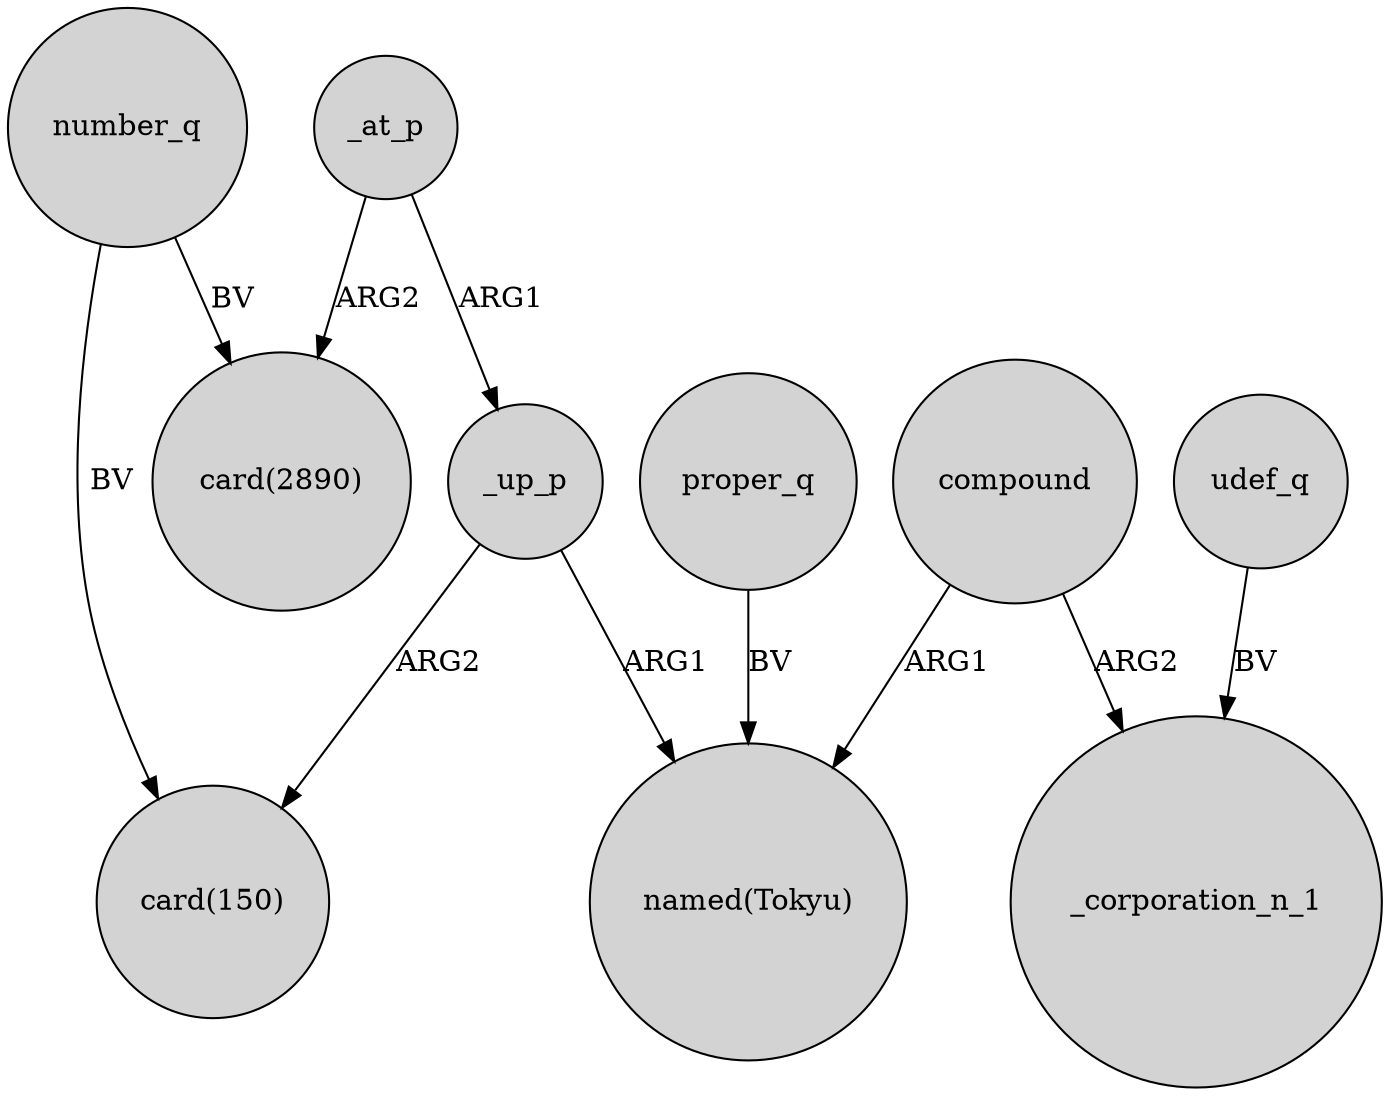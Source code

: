digraph {
	node [shape=circle style=filled]
	number_q -> "card(150)" [label=BV]
	_up_p -> "named(Tokyu)" [label=ARG1]
	proper_q -> "named(Tokyu)" [label=BV]
	_at_p -> _up_p [label=ARG1]
	_at_p -> "card(2890)" [label=ARG2]
	compound -> "named(Tokyu)" [label=ARG1]
	_up_p -> "card(150)" [label=ARG2]
	number_q -> "card(2890)" [label=BV]
	udef_q -> _corporation_n_1 [label=BV]
	compound -> _corporation_n_1 [label=ARG2]
}
